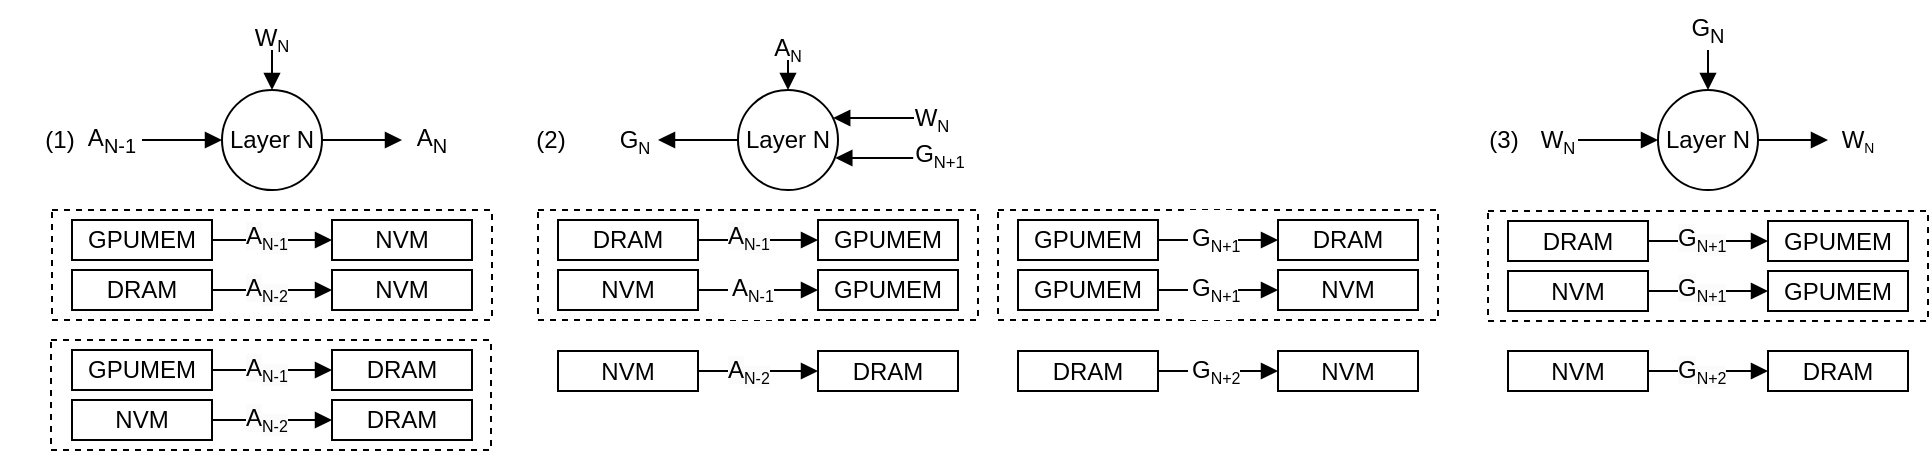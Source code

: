<mxfile version="24.5.3" type="github">
  <diagram name="第 1 页" id="nmoDfBXPTOCGzrVFmdX_">
    <mxGraphModel dx="589" dy="339" grid="1" gridSize="10" guides="1" tooltips="1" connect="1" arrows="1" fold="1" page="1" pageScale="1" pageWidth="827" pageHeight="1169" math="0" shadow="0">
      <root>
        <mxCell id="0" />
        <mxCell id="1" parent="0" />
        <mxCell id="wytk12blZSeQ4d2nj-3d-160" value="" style="rounded=0;whiteSpace=wrap;html=1;fillColor=none;dashed=1;" vertex="1" parent="1">
          <mxGeometry x="299" y="185" width="220" height="55" as="geometry" />
        </mxCell>
        <mxCell id="wytk12blZSeQ4d2nj-3d-171" value="" style="rounded=0;whiteSpace=wrap;html=1;fillColor=none;dashed=1;" vertex="1" parent="1">
          <mxGeometry x="529" y="185" width="220" height="55" as="geometry" />
        </mxCell>
        <mxCell id="wytk12blZSeQ4d2nj-3d-2" value="(1)" style="text;html=1;align=center;verticalAlign=middle;whiteSpace=wrap;rounded=0;" vertex="1" parent="1">
          <mxGeometry x="30" y="135" width="60" height="30" as="geometry" />
        </mxCell>
        <mxCell id="wytk12blZSeQ4d2nj-3d-4" style="edgeStyle=orthogonalEdgeStyle;rounded=0;orthogonalLoop=1;jettySize=auto;html=1;endArrow=none;endFill=0;startArrow=block;startFill=1;" edge="1" parent="1" source="wytk12blZSeQ4d2nj-3d-3">
          <mxGeometry relative="1" as="geometry">
            <mxPoint x="101" y="150" as="targetPoint" />
          </mxGeometry>
        </mxCell>
        <mxCell id="wytk12blZSeQ4d2nj-3d-6" style="edgeStyle=orthogonalEdgeStyle;rounded=0;orthogonalLoop=1;jettySize=auto;html=1;endArrow=block;endFill=1;" edge="1" parent="1" source="wytk12blZSeQ4d2nj-3d-3">
          <mxGeometry relative="1" as="geometry">
            <mxPoint x="231" y="150" as="targetPoint" />
          </mxGeometry>
        </mxCell>
        <mxCell id="wytk12blZSeQ4d2nj-3d-27" style="edgeStyle=orthogonalEdgeStyle;rounded=0;orthogonalLoop=1;jettySize=auto;html=1;endArrow=none;endFill=0;startArrow=block;startFill=1;" edge="1" parent="1" source="wytk12blZSeQ4d2nj-3d-3">
          <mxGeometry relative="1" as="geometry">
            <mxPoint x="166" y="110" as="targetPoint" />
          </mxGeometry>
        </mxCell>
        <mxCell id="wytk12blZSeQ4d2nj-3d-3" value="Layer N" style="ellipse;whiteSpace=wrap;html=1;aspect=fixed;" vertex="1" parent="1">
          <mxGeometry x="141" y="125" width="50" height="50" as="geometry" />
        </mxCell>
        <mxCell id="wytk12blZSeQ4d2nj-3d-5" value="W&lt;span style=&quot;font-size: 10px;&quot;&gt;&lt;sub&gt;N&lt;/sub&gt;&lt;/span&gt;" style="text;html=1;align=center;verticalAlign=middle;whiteSpace=wrap;rounded=0;" vertex="1" parent="1">
          <mxGeometry x="161" y="84" width="10" height="30" as="geometry" />
        </mxCell>
        <mxCell id="wytk12blZSeQ4d2nj-3d-7" value="A&lt;sub&gt;N&lt;/sub&gt;" style="text;html=1;align=center;verticalAlign=middle;whiteSpace=wrap;rounded=0;" vertex="1" parent="1">
          <mxGeometry x="231" y="135" width="30" height="30" as="geometry" />
        </mxCell>
        <mxCell id="wytk12blZSeQ4d2nj-3d-15" style="edgeStyle=orthogonalEdgeStyle;rounded=0;orthogonalLoop=1;jettySize=auto;html=1;entryX=0;entryY=0.5;entryDx=0;entryDy=0;endArrow=block;endFill=1;" edge="1" parent="1" source="wytk12blZSeQ4d2nj-3d-13" target="wytk12blZSeQ4d2nj-3d-14">
          <mxGeometry relative="1" as="geometry" />
        </mxCell>
        <mxCell id="wytk12blZSeQ4d2nj-3d-13" value="GPUMEM" style="rounded=0;whiteSpace=wrap;html=1;" vertex="1" parent="1">
          <mxGeometry x="66" y="190" width="70" height="20" as="geometry" />
        </mxCell>
        <mxCell id="wytk12blZSeQ4d2nj-3d-14" value="NVM" style="rounded=0;whiteSpace=wrap;html=1;" vertex="1" parent="1">
          <mxGeometry x="196" y="190" width="70" height="20" as="geometry" />
        </mxCell>
        <mxCell id="wytk12blZSeQ4d2nj-3d-16" value="&lt;span style=&quot;color: rgb(0, 0, 0); font-family: Helvetica; font-size: 12px; font-style: normal; font-variant-ligatures: normal; font-variant-caps: normal; font-weight: 400; letter-spacing: normal; orphans: 2; text-align: center; text-indent: 0px; text-transform: none; widows: 2; word-spacing: 0px; -webkit-text-stroke-width: 0px; white-space: normal; background-color: rgb(251, 251, 251); text-decoration-thickness: initial; text-decoration-style: initial; text-decoration-color: initial; display: inline !important; float: none;&quot;&gt;A&lt;/span&gt;&lt;sub style=&quot;forced-color-adjust: none; color: rgb(0, 0, 0); font-family: Helvetica; font-style: normal; font-variant-ligatures: normal; font-variant-caps: normal; font-weight: 400; letter-spacing: normal; orphans: 2; text-align: center; text-indent: 0px; text-transform: none; widows: 2; word-spacing: 0px; -webkit-text-stroke-width: 0px; white-space: normal; background-color: rgb(251, 251, 251); text-decoration-thickness: initial; text-decoration-style: initial; text-decoration-color: initial;&quot;&gt;&lt;font style=&quot;font-size: 8px;&quot;&gt;N-1&lt;/font&gt;&lt;/sub&gt;" style="text;whiteSpace=wrap;html=1;" vertex="1" parent="1">
          <mxGeometry x="151" y="184" width="30" height="30" as="geometry" />
        </mxCell>
        <mxCell id="wytk12blZSeQ4d2nj-3d-22" style="edgeStyle=orthogonalEdgeStyle;rounded=0;orthogonalLoop=1;jettySize=auto;html=1;entryX=0;entryY=0.5;entryDx=0;entryDy=0;endArrow=block;endFill=1;exitX=1;exitY=0.5;exitDx=0;exitDy=0;" edge="1" parent="1" source="wytk12blZSeQ4d2nj-3d-23" target="wytk12blZSeQ4d2nj-3d-24">
          <mxGeometry relative="1" as="geometry" />
        </mxCell>
        <mxCell id="wytk12blZSeQ4d2nj-3d-23" value="DRAM" style="rounded=0;whiteSpace=wrap;html=1;" vertex="1" parent="1">
          <mxGeometry x="309" y="190" width="70" height="20" as="geometry" />
        </mxCell>
        <mxCell id="wytk12blZSeQ4d2nj-3d-24" value="GPUMEM" style="rounded=0;whiteSpace=wrap;html=1;" vertex="1" parent="1">
          <mxGeometry x="439" y="190" width="70" height="20" as="geometry" />
        </mxCell>
        <mxCell id="wytk12blZSeQ4d2nj-3d-26" value="(2)" style="text;html=1;align=center;verticalAlign=middle;whiteSpace=wrap;rounded=0;" vertex="1" parent="1">
          <mxGeometry x="294" y="135" width="23" height="30" as="geometry" />
        </mxCell>
        <mxCell id="wytk12blZSeQ4d2nj-3d-28" value="A&lt;sub&gt;N-1&lt;/sub&gt;" style="text;html=1;align=center;verticalAlign=middle;whiteSpace=wrap;rounded=0;" vertex="1" parent="1">
          <mxGeometry x="66" y="135" width="40" height="30" as="geometry" />
        </mxCell>
        <mxCell id="wytk12blZSeQ4d2nj-3d-52" value="(3)" style="text;html=1;align=center;verticalAlign=middle;whiteSpace=wrap;rounded=0;" vertex="1" parent="1">
          <mxGeometry x="765" y="135" width="34" height="30" as="geometry" />
        </mxCell>
        <mxCell id="wytk12blZSeQ4d2nj-3d-60" style="edgeStyle=orthogonalEdgeStyle;rounded=0;orthogonalLoop=1;jettySize=auto;html=1;endArrow=none;endFill=0;startArrow=block;startFill=1;" edge="1" parent="1" source="wytk12blZSeQ4d2nj-3d-63">
          <mxGeometry relative="1" as="geometry">
            <mxPoint x="819" y="150" as="targetPoint" />
          </mxGeometry>
        </mxCell>
        <mxCell id="wytk12blZSeQ4d2nj-3d-62" style="edgeStyle=orthogonalEdgeStyle;rounded=0;orthogonalLoop=1;jettySize=auto;html=1;endArrow=none;endFill=0;startArrow=block;startFill=1;" edge="1" parent="1" source="wytk12blZSeQ4d2nj-3d-63">
          <mxGeometry relative="1" as="geometry">
            <mxPoint x="884" y="110" as="targetPoint" />
          </mxGeometry>
        </mxCell>
        <mxCell id="wytk12blZSeQ4d2nj-3d-67" style="edgeStyle=orthogonalEdgeStyle;rounded=0;orthogonalLoop=1;jettySize=auto;html=1;endArrow=block;endFill=1;" edge="1" parent="1" source="wytk12blZSeQ4d2nj-3d-63">
          <mxGeometry relative="1" as="geometry">
            <mxPoint x="944" y="150" as="targetPoint" />
          </mxGeometry>
        </mxCell>
        <mxCell id="wytk12blZSeQ4d2nj-3d-63" value="Layer N" style="ellipse;whiteSpace=wrap;html=1;aspect=fixed;" vertex="1" parent="1">
          <mxGeometry x="859" y="125" width="50" height="50" as="geometry" />
        </mxCell>
        <mxCell id="wytk12blZSeQ4d2nj-3d-66" value="G&lt;sub&gt;N&lt;/sub&gt;" style="text;html=1;align=center;verticalAlign=middle;whiteSpace=wrap;rounded=0;" vertex="1" parent="1">
          <mxGeometry x="854" y="80" width="60" height="30" as="geometry" />
        </mxCell>
        <mxCell id="wytk12blZSeQ4d2nj-3d-68" value="W&lt;span style=&quot;font-size: 8.333px;&quot;&gt;&lt;sub&gt;N&lt;/sub&gt;&lt;/span&gt;" style="text;html=1;align=center;verticalAlign=middle;whiteSpace=wrap;rounded=0;" vertex="1" parent="1">
          <mxGeometry x="954" y="135" width="10" height="30" as="geometry" />
        </mxCell>
        <mxCell id="wytk12blZSeQ4d2nj-3d-75" value="W&lt;span style=&quot;font-size: 10px;&quot;&gt;&lt;sub&gt;N&lt;/sub&gt;&lt;/span&gt;" style="text;html=1;align=center;verticalAlign=middle;whiteSpace=wrap;rounded=0;" vertex="1" parent="1">
          <mxGeometry x="804" y="135" width="10" height="30" as="geometry" />
        </mxCell>
        <mxCell id="wytk12blZSeQ4d2nj-3d-77" style="edgeStyle=orthogonalEdgeStyle;rounded=0;orthogonalLoop=1;jettySize=auto;html=1;entryX=0;entryY=0.5;entryDx=0;entryDy=0;endArrow=block;endFill=1;" edge="1" parent="1" source="wytk12blZSeQ4d2nj-3d-78" target="wytk12blZSeQ4d2nj-3d-79">
          <mxGeometry relative="1" as="geometry">
            <Array as="points">
              <mxPoint x="389" y="265.5" />
              <mxPoint x="389" y="265.5" />
            </Array>
          </mxGeometry>
        </mxCell>
        <mxCell id="wytk12blZSeQ4d2nj-3d-78" value="NVM" style="rounded=0;whiteSpace=wrap;html=1;" vertex="1" parent="1">
          <mxGeometry x="309" y="255.5" width="70" height="20" as="geometry" />
        </mxCell>
        <mxCell id="wytk12blZSeQ4d2nj-3d-79" value="DRAM" style="rounded=0;whiteSpace=wrap;html=1;" vertex="1" parent="1">
          <mxGeometry x="439" y="255.5" width="70" height="20" as="geometry" />
        </mxCell>
        <mxCell id="wytk12blZSeQ4d2nj-3d-108" style="edgeStyle=orthogonalEdgeStyle;rounded=0;orthogonalLoop=1;jettySize=auto;html=1;entryX=0;entryY=0.5;entryDx=0;entryDy=0;endArrow=block;endFill=1;exitX=1;exitY=0.5;exitDx=0;exitDy=0;" edge="1" parent="1" source="wytk12blZSeQ4d2nj-3d-109" target="wytk12blZSeQ4d2nj-3d-110">
          <mxGeometry relative="1" as="geometry" />
        </mxCell>
        <mxCell id="wytk12blZSeQ4d2nj-3d-109" value="DRAM" style="rounded=0;whiteSpace=wrap;html=1;" vertex="1" parent="1">
          <mxGeometry x="66" y="215" width="70" height="20" as="geometry" />
        </mxCell>
        <mxCell id="wytk12blZSeQ4d2nj-3d-110" value="NVM" style="rounded=0;whiteSpace=wrap;html=1;" vertex="1" parent="1">
          <mxGeometry x="196" y="215" width="70" height="20" as="geometry" />
        </mxCell>
        <mxCell id="wytk12blZSeQ4d2nj-3d-112" style="edgeStyle=orthogonalEdgeStyle;rounded=0;orthogonalLoop=1;jettySize=auto;html=1;entryX=0;entryY=0.5;entryDx=0;entryDy=0;endArrow=block;endFill=1;" edge="1" parent="1" source="wytk12blZSeQ4d2nj-3d-113" target="wytk12blZSeQ4d2nj-3d-114">
          <mxGeometry relative="1" as="geometry" />
        </mxCell>
        <mxCell id="wytk12blZSeQ4d2nj-3d-113" value="NVM" style="rounded=0;whiteSpace=wrap;html=1;" vertex="1" parent="1">
          <mxGeometry x="309" y="215" width="70" height="20" as="geometry" />
        </mxCell>
        <mxCell id="wytk12blZSeQ4d2nj-3d-114" value="GPUMEM" style="rounded=0;whiteSpace=wrap;html=1;" vertex="1" parent="1">
          <mxGeometry x="439" y="215" width="70" height="20" as="geometry" />
        </mxCell>
        <mxCell id="wytk12blZSeQ4d2nj-3d-115" value="&lt;div style=&quot;text-align: center;&quot;&gt;A&lt;sub&gt;&lt;font style=&quot;font-size: 8px;&quot;&gt;N-1&lt;/font&gt;&lt;/sub&gt;&lt;br&gt;&lt;/div&gt;" style="text;whiteSpace=wrap;html=1;fillColor=default;" vertex="1" parent="1">
          <mxGeometry x="394" y="210" width="23" height="30" as="geometry" />
        </mxCell>
        <mxCell id="wytk12blZSeQ4d2nj-3d-120" value="&lt;span style=&quot;color: rgb(0, 0, 0); font-family: Helvetica; font-size: 12px; font-style: normal; font-variant-ligatures: normal; font-variant-caps: normal; font-weight: 400; letter-spacing: normal; orphans: 2; text-align: center; text-indent: 0px; text-transform: none; widows: 2; word-spacing: 0px; -webkit-text-stroke-width: 0px; white-space: normal; background-color: rgb(251, 251, 251); text-decoration-thickness: initial; text-decoration-style: initial; text-decoration-color: initial; display: inline !important; float: none;&quot;&gt;A&lt;/span&gt;&lt;sub style=&quot;forced-color-adjust: none; color: rgb(0, 0, 0); font-family: Helvetica; font-style: normal; font-variant-ligatures: normal; font-variant-caps: normal; font-weight: 400; letter-spacing: normal; orphans: 2; text-align: center; text-indent: 0px; text-transform: none; widows: 2; word-spacing: 0px; -webkit-text-stroke-width: 0px; white-space: normal; background-color: rgb(251, 251, 251); text-decoration-thickness: initial; text-decoration-style: initial; text-decoration-color: initial;&quot;&gt;&lt;font style=&quot;font-size: 8px;&quot;&gt;N-2&lt;/font&gt;&lt;/sub&gt;" style="text;whiteSpace=wrap;html=1;" vertex="1" parent="1">
          <mxGeometry x="392" y="250.5" width="30" height="30" as="geometry" />
        </mxCell>
        <mxCell id="wytk12blZSeQ4d2nj-3d-129" style="edgeStyle=orthogonalEdgeStyle;rounded=0;orthogonalLoop=1;jettySize=auto;html=1;entryX=0;entryY=0.5;entryDx=0;entryDy=0;endArrow=block;endFill=1;exitX=1;exitY=0.5;exitDx=0;exitDy=0;" edge="1" parent="1" source="wytk12blZSeQ4d2nj-3d-130" target="wytk12blZSeQ4d2nj-3d-131">
          <mxGeometry relative="1" as="geometry" />
        </mxCell>
        <mxCell id="wytk12blZSeQ4d2nj-3d-130" value="NVM" style="rounded=0;whiteSpace=wrap;html=1;" vertex="1" parent="1">
          <mxGeometry x="66" y="280" width="70" height="20" as="geometry" />
        </mxCell>
        <mxCell id="wytk12blZSeQ4d2nj-3d-131" value="DRAM" style="rounded=0;whiteSpace=wrap;html=1;" vertex="1" parent="1">
          <mxGeometry x="196" y="280" width="70" height="20" as="geometry" />
        </mxCell>
        <mxCell id="wytk12blZSeQ4d2nj-3d-132" value="&lt;span style=&quot;color: rgb(0, 0, 0); font-family: Helvetica; font-size: 12px; font-style: normal; font-variant-ligatures: normal; font-variant-caps: normal; font-weight: 400; letter-spacing: normal; orphans: 2; text-align: center; text-indent: 0px; text-transform: none; widows: 2; word-spacing: 0px; -webkit-text-stroke-width: 0px; white-space: normal; background-color: rgb(251, 251, 251); text-decoration-thickness: initial; text-decoration-style: initial; text-decoration-color: initial; display: inline !important; float: none;&quot;&gt;A&lt;/span&gt;&lt;sub style=&quot;forced-color-adjust: none; color: rgb(0, 0, 0); font-family: Helvetica; font-style: normal; font-variant-ligatures: normal; font-variant-caps: normal; font-weight: 400; letter-spacing: normal; orphans: 2; text-align: center; text-indent: 0px; text-transform: none; widows: 2; word-spacing: 0px; -webkit-text-stroke-width: 0px; white-space: normal; background-color: rgb(251, 251, 251); text-decoration-thickness: initial; text-decoration-style: initial; text-decoration-color: initial;&quot;&gt;&lt;font style=&quot;font-size: 8px;&quot;&gt;N-2&lt;/font&gt;&lt;/sub&gt;" style="text;whiteSpace=wrap;html=1;" vertex="1" parent="1">
          <mxGeometry x="151" y="275" width="30" height="30" as="geometry" />
        </mxCell>
        <mxCell id="wytk12blZSeQ4d2nj-3d-134" value="" style="rounded=0;whiteSpace=wrap;html=1;fillColor=none;dashed=1;" vertex="1" parent="1">
          <mxGeometry x="55.5" y="250" width="220" height="55" as="geometry" />
        </mxCell>
        <mxCell id="wytk12blZSeQ4d2nj-3d-111" value="&lt;span style=&quot;color: rgb(0, 0, 0); font-family: Helvetica; font-size: 12px; font-style: normal; font-variant-ligatures: normal; font-variant-caps: normal; font-weight: 400; letter-spacing: normal; orphans: 2; text-align: center; text-indent: 0px; text-transform: none; widows: 2; word-spacing: 0px; -webkit-text-stroke-width: 0px; white-space: normal; background-color: rgb(251, 251, 251); text-decoration-thickness: initial; text-decoration-style: initial; text-decoration-color: initial; display: inline !important; float: none;&quot;&gt;A&lt;/span&gt;&lt;sub style=&quot;forced-color-adjust: none; color: rgb(0, 0, 0); font-family: Helvetica; font-style: normal; font-variant-ligatures: normal; font-variant-caps: normal; font-weight: 400; letter-spacing: normal; orphans: 2; text-align: center; text-indent: 0px; text-transform: none; widows: 2; word-spacing: 0px; -webkit-text-stroke-width: 0px; white-space: normal; background-color: rgb(251, 251, 251); text-decoration-thickness: initial; text-decoration-style: initial; text-decoration-color: initial;&quot;&gt;&lt;font style=&quot;font-size: 8px;&quot;&gt;N-2&lt;/font&gt;&lt;/sub&gt;" style="text;whiteSpace=wrap;html=1;" vertex="1" parent="1">
          <mxGeometry x="151" y="210" width="30" height="30" as="geometry" />
        </mxCell>
        <mxCell id="wytk12blZSeQ4d2nj-3d-136" style="edgeStyle=orthogonalEdgeStyle;rounded=0;orthogonalLoop=1;jettySize=auto;html=1;entryX=0;entryY=0.5;entryDx=0;entryDy=0;endArrow=block;endFill=1;" edge="1" parent="1" source="wytk12blZSeQ4d2nj-3d-137" target="wytk12blZSeQ4d2nj-3d-138">
          <mxGeometry relative="1" as="geometry" />
        </mxCell>
        <mxCell id="wytk12blZSeQ4d2nj-3d-137" value="GPUMEM" style="rounded=0;whiteSpace=wrap;html=1;" vertex="1" parent="1">
          <mxGeometry x="66" y="255" width="70" height="20" as="geometry" />
        </mxCell>
        <mxCell id="wytk12blZSeQ4d2nj-3d-138" value="DRAM" style="rounded=0;whiteSpace=wrap;html=1;" vertex="1" parent="1">
          <mxGeometry x="196" y="255" width="70" height="20" as="geometry" />
        </mxCell>
        <mxCell id="wytk12blZSeQ4d2nj-3d-139" value="&lt;span style=&quot;color: rgb(0, 0, 0); font-family: Helvetica; font-size: 12px; font-style: normal; font-variant-ligatures: normal; font-variant-caps: normal; font-weight: 400; letter-spacing: normal; orphans: 2; text-align: center; text-indent: 0px; text-transform: none; widows: 2; word-spacing: 0px; -webkit-text-stroke-width: 0px; white-space: normal; background-color: rgb(251, 251, 251); text-decoration-thickness: initial; text-decoration-style: initial; text-decoration-color: initial; display: inline !important; float: none;&quot;&gt;A&lt;/span&gt;&lt;sub style=&quot;forced-color-adjust: none; color: rgb(0, 0, 0); font-family: Helvetica; font-style: normal; font-variant-ligatures: normal; font-variant-caps: normal; font-weight: 400; letter-spacing: normal; orphans: 2; text-align: center; text-indent: 0px; text-transform: none; widows: 2; word-spacing: 0px; -webkit-text-stroke-width: 0px; white-space: normal; background-color: rgb(251, 251, 251); text-decoration-thickness: initial; text-decoration-style: initial; text-decoration-color: initial;&quot;&gt;&lt;font style=&quot;font-size: 8px;&quot;&gt;N-1&lt;/font&gt;&lt;/sub&gt;" style="text;whiteSpace=wrap;html=1;" vertex="1" parent="1">
          <mxGeometry x="151" y="250" width="30" height="30" as="geometry" />
        </mxCell>
        <mxCell id="wytk12blZSeQ4d2nj-3d-140" value="" style="rounded=0;whiteSpace=wrap;html=1;fillColor=none;dashed=1;" vertex="1" parent="1">
          <mxGeometry x="56" y="185" width="220" height="55" as="geometry" />
        </mxCell>
        <mxCell id="wytk12blZSeQ4d2nj-3d-141" value="" style="group" vertex="1" connectable="0" parent="1">
          <mxGeometry x="303" y="90" width="210" height="94" as="geometry" />
        </mxCell>
        <mxCell id="wytk12blZSeQ4d2nj-3d-17" style="edgeStyle=orthogonalEdgeStyle;rounded=0;orthogonalLoop=1;jettySize=auto;html=1;endArrow=block;endFill=1;startArrow=none;startFill=0;" edge="1" parent="wytk12blZSeQ4d2nj-3d-141" source="wytk12blZSeQ4d2nj-3d-19">
          <mxGeometry relative="1" as="geometry">
            <mxPoint x="56" y="60" as="targetPoint" />
          </mxGeometry>
        </mxCell>
        <mxCell id="wytk12blZSeQ4d2nj-3d-71" style="edgeStyle=orthogonalEdgeStyle;rounded=0;orthogonalLoop=1;jettySize=auto;html=1;exitX=0.973;exitY=0.68;exitDx=0;exitDy=0;endArrow=none;endFill=0;startArrow=block;startFill=1;exitPerimeter=0;entryX=0.053;entryY=0.593;entryDx=0;entryDy=0;entryPerimeter=0;" edge="1" parent="wytk12blZSeQ4d2nj-3d-141" source="wytk12blZSeQ4d2nj-3d-19" target="wytk12blZSeQ4d2nj-3d-21">
          <mxGeometry relative="1" as="geometry">
            <mxPoint x="181" y="77.857" as="targetPoint" />
          </mxGeometry>
        </mxCell>
        <mxCell id="wytk12blZSeQ4d2nj-3d-72" style="edgeStyle=orthogonalEdgeStyle;rounded=0;orthogonalLoop=1;jettySize=auto;html=1;exitX=0.952;exitY=0.28;exitDx=0;exitDy=0;endArrow=none;endFill=0;startArrow=block;startFill=1;exitPerimeter=0;entryX=0;entryY=0.5;entryDx=0;entryDy=0;" edge="1" parent="wytk12blZSeQ4d2nj-3d-141" source="wytk12blZSeQ4d2nj-3d-19" target="wytk12blZSeQ4d2nj-3d-74">
          <mxGeometry relative="1" as="geometry">
            <mxPoint x="181" y="42.143" as="targetPoint" />
          </mxGeometry>
        </mxCell>
        <mxCell id="wytk12blZSeQ4d2nj-3d-19" value="Layer N" style="ellipse;whiteSpace=wrap;html=1;aspect=fixed;" vertex="1" parent="wytk12blZSeQ4d2nj-3d-141">
          <mxGeometry x="96" y="35" width="50" height="50" as="geometry" />
        </mxCell>
        <mxCell id="wytk12blZSeQ4d2nj-3d-20" value="G&lt;span style=&quot;font-size: 10px;&quot;&gt;&lt;sub&gt;N&lt;/sub&gt;&lt;/span&gt;" style="text;html=1;align=center;verticalAlign=middle;whiteSpace=wrap;rounded=0;" vertex="1" parent="wytk12blZSeQ4d2nj-3d-141">
          <mxGeometry x="32" y="45" width="25" height="30" as="geometry" />
        </mxCell>
        <mxCell id="wytk12blZSeQ4d2nj-3d-21" value="&lt;font style=&quot;font-size: 12px;&quot;&gt;G&lt;/font&gt;&lt;font style=&quot;font-size: 10px;&quot;&gt;&lt;sub&gt;N+1&lt;/sub&gt;&lt;/font&gt;" style="text;html=1;align=center;verticalAlign=middle;whiteSpace=wrap;rounded=0;" vertex="1" parent="wytk12blZSeQ4d2nj-3d-141">
          <mxGeometry x="182" y="52" width="30" height="30" as="geometry" />
        </mxCell>
        <mxCell id="wytk12blZSeQ4d2nj-3d-29" style="edgeStyle=orthogonalEdgeStyle;rounded=0;orthogonalLoop=1;jettySize=auto;html=1;endArrow=none;endFill=0;startArrow=block;startFill=1;" edge="1" parent="wytk12blZSeQ4d2nj-3d-141">
          <mxGeometry relative="1" as="geometry">
            <mxPoint x="121" y="20" as="targetPoint" />
            <mxPoint x="121" y="35" as="sourcePoint" />
          </mxGeometry>
        </mxCell>
        <mxCell id="wytk12blZSeQ4d2nj-3d-30" value="A&lt;sub&gt;&lt;font style=&quot;font-size: 8px;&quot;&gt;N&lt;/font&gt;&lt;/sub&gt;" style="text;html=1;align=center;verticalAlign=middle;whiteSpace=wrap;rounded=0;" vertex="1" parent="wytk12blZSeQ4d2nj-3d-141">
          <mxGeometry x="91" width="60" height="30" as="geometry" />
        </mxCell>
        <mxCell id="wytk12blZSeQ4d2nj-3d-74" value="W&lt;span style=&quot;font-size: 10px;&quot;&gt;&lt;sub&gt;N&lt;/sub&gt;&lt;/span&gt;" style="text;html=1;align=center;verticalAlign=middle;whiteSpace=wrap;rounded=0;" vertex="1" parent="wytk12blZSeQ4d2nj-3d-141">
          <mxGeometry x="184" y="40" width="18" height="18" as="geometry" />
        </mxCell>
        <mxCell id="wytk12blZSeQ4d2nj-3d-144" value="&lt;span style=&quot;color: rgb(0, 0, 0); font-family: Helvetica; font-size: 12px; font-style: normal; font-variant-ligatures: normal; font-variant-caps: normal; font-weight: 400; letter-spacing: normal; orphans: 2; text-align: center; text-indent: 0px; text-transform: none; widows: 2; word-spacing: 0px; -webkit-text-stroke-width: 0px; white-space: normal; background-color: rgb(251, 251, 251); text-decoration-thickness: initial; text-decoration-style: initial; text-decoration-color: initial; display: inline !important; float: none;&quot;&gt;A&lt;/span&gt;&lt;sub style=&quot;forced-color-adjust: none; color: rgb(0, 0, 0); font-family: Helvetica; font-style: normal; font-variant-ligatures: normal; font-variant-caps: normal; font-weight: 400; letter-spacing: normal; orphans: 2; text-align: center; text-indent: 0px; text-transform: none; widows: 2; word-spacing: 0px; -webkit-text-stroke-width: 0px; white-space: normal; background-color: rgb(251, 251, 251); text-decoration-thickness: initial; text-decoration-style: initial; text-decoration-color: initial;&quot;&gt;&lt;font style=&quot;font-size: 8px;&quot;&gt;N-1&lt;/font&gt;&lt;/sub&gt;" style="text;whiteSpace=wrap;html=1;" vertex="1" parent="1">
          <mxGeometry x="392" y="184" width="30" height="30" as="geometry" />
        </mxCell>
        <mxCell id="wytk12blZSeQ4d2nj-3d-164" style="edgeStyle=orthogonalEdgeStyle;rounded=0;orthogonalLoop=1;jettySize=auto;html=1;entryX=0;entryY=0.5;entryDx=0;entryDy=0;endArrow=block;endFill=1;" edge="1" parent="1" source="wytk12blZSeQ4d2nj-3d-165" target="wytk12blZSeQ4d2nj-3d-166">
          <mxGeometry relative="1" as="geometry" />
        </mxCell>
        <mxCell id="wytk12blZSeQ4d2nj-3d-165" value="GPUMEM" style="rounded=0;whiteSpace=wrap;html=1;" vertex="1" parent="1">
          <mxGeometry x="539" y="190" width="70" height="20" as="geometry" />
        </mxCell>
        <mxCell id="wytk12blZSeQ4d2nj-3d-166" value="DRAM" style="rounded=0;whiteSpace=wrap;html=1;" vertex="1" parent="1">
          <mxGeometry x="669" y="190" width="70" height="20" as="geometry" />
        </mxCell>
        <mxCell id="wytk12blZSeQ4d2nj-3d-167" value="&lt;div style=&quot;text-align: center;&quot;&gt;G&lt;sub&gt;&lt;font style=&quot;font-size: 8px;&quot;&gt;N+1&lt;/font&gt;&lt;/sub&gt;&lt;br&gt;&lt;/div&gt;" style="text;whiteSpace=wrap;html=1;fillColor=default;" vertex="1" parent="1">
          <mxGeometry x="624" y="185" width="25" height="30" as="geometry" />
        </mxCell>
        <mxCell id="wytk12blZSeQ4d2nj-3d-177" style="edgeStyle=orthogonalEdgeStyle;rounded=0;orthogonalLoop=1;jettySize=auto;html=1;entryX=0;entryY=0.5;entryDx=0;entryDy=0;endArrow=block;endFill=1;exitX=1;exitY=0.5;exitDx=0;exitDy=0;" edge="1" parent="1" source="wytk12blZSeQ4d2nj-3d-182" target="wytk12blZSeQ4d2nj-3d-183">
          <mxGeometry relative="1" as="geometry" />
        </mxCell>
        <mxCell id="wytk12blZSeQ4d2nj-3d-178" style="edgeStyle=orthogonalEdgeStyle;rounded=0;orthogonalLoop=1;jettySize=auto;html=1;entryX=0;entryY=0.5;entryDx=0;entryDy=0;endArrow=block;endFill=1;" edge="1" parent="1" source="wytk12blZSeQ4d2nj-3d-179" target="wytk12blZSeQ4d2nj-3d-180">
          <mxGeometry relative="1" as="geometry" />
        </mxCell>
        <mxCell id="wytk12blZSeQ4d2nj-3d-179" value="GPUMEM" style="rounded=0;whiteSpace=wrap;html=1;" vertex="1" parent="1">
          <mxGeometry x="539" y="215" width="70" height="20" as="geometry" />
        </mxCell>
        <mxCell id="wytk12blZSeQ4d2nj-3d-180" value="NVM" style="rounded=0;whiteSpace=wrap;html=1;" vertex="1" parent="1">
          <mxGeometry x="669" y="215" width="70" height="20" as="geometry" />
        </mxCell>
        <mxCell id="wytk12blZSeQ4d2nj-3d-181" value="&lt;div style=&quot;text-align: center;&quot;&gt;G&lt;sub&gt;&lt;font style=&quot;font-size: 8px;&quot;&gt;N+1&lt;/font&gt;&lt;/sub&gt;&lt;br&gt;&lt;/div&gt;" style="text;whiteSpace=wrap;html=1;fillColor=default;" vertex="1" parent="1">
          <mxGeometry x="624" y="210" width="25" height="30" as="geometry" />
        </mxCell>
        <mxCell id="wytk12blZSeQ4d2nj-3d-182" value="DRAM" style="rounded=0;whiteSpace=wrap;html=1;" vertex="1" parent="1">
          <mxGeometry x="539" y="255.5" width="70" height="20" as="geometry" />
        </mxCell>
        <mxCell id="wytk12blZSeQ4d2nj-3d-183" value="NVM" style="rounded=0;whiteSpace=wrap;html=1;" vertex="1" parent="1">
          <mxGeometry x="669" y="255.5" width="70" height="20" as="geometry" />
        </mxCell>
        <mxCell id="wytk12blZSeQ4d2nj-3d-184" value="&lt;div style=&quot;text-align: center;&quot;&gt;&lt;span style=&quot;background-color: initial;&quot;&gt;G&lt;sub&gt;&lt;font style=&quot;font-size: 8px;&quot;&gt;N+2&lt;/font&gt;&lt;/sub&gt;&lt;/span&gt;&lt;/div&gt;" style="text;whiteSpace=wrap;html=1;fillColor=default;" vertex="1" parent="1">
          <mxGeometry x="624" y="250.5" width="26" height="30" as="geometry" />
        </mxCell>
        <mxCell id="wytk12blZSeQ4d2nj-3d-239" style="edgeStyle=orthogonalEdgeStyle;rounded=0;orthogonalLoop=1;jettySize=auto;html=1;entryX=0;entryY=0.5;entryDx=0;entryDy=0;endArrow=block;endFill=1;" edge="1" parent="1" source="wytk12blZSeQ4d2nj-3d-240" target="wytk12blZSeQ4d2nj-3d-241">
          <mxGeometry relative="1" as="geometry">
            <Array as="points">
              <mxPoint x="864" y="265.5" />
              <mxPoint x="864" y="265.5" />
            </Array>
          </mxGeometry>
        </mxCell>
        <mxCell id="wytk12blZSeQ4d2nj-3d-240" value="NVM" style="rounded=0;whiteSpace=wrap;html=1;" vertex="1" parent="1">
          <mxGeometry x="784" y="255.5" width="70" height="20" as="geometry" />
        </mxCell>
        <mxCell id="wytk12blZSeQ4d2nj-3d-241" value="DRAM" style="rounded=0;whiteSpace=wrap;html=1;" vertex="1" parent="1">
          <mxGeometry x="914" y="255.5" width="70" height="20" as="geometry" />
        </mxCell>
        <mxCell id="wytk12blZSeQ4d2nj-3d-242" value="&lt;span style=&quot;color: rgb(0, 0, 0); font-family: Helvetica; font-size: 12px; font-style: normal; font-variant-ligatures: normal; font-variant-caps: normal; font-weight: 400; letter-spacing: normal; orphans: 2; text-align: center; text-indent: 0px; text-transform: none; widows: 2; word-spacing: 0px; -webkit-text-stroke-width: 0px; white-space: normal; background-color: rgb(251, 251, 251); text-decoration-thickness: initial; text-decoration-style: initial; text-decoration-color: initial; display: inline !important; float: none;&quot;&gt;G&lt;/span&gt;&lt;sub style=&quot;forced-color-adjust: none; color: rgb(0, 0, 0); font-family: Helvetica; font-style: normal; font-variant-ligatures: normal; font-variant-caps: normal; font-weight: 400; letter-spacing: normal; orphans: 2; text-align: center; text-indent: 0px; text-transform: none; widows: 2; word-spacing: 0px; -webkit-text-stroke-width: 0px; white-space: normal; background-color: rgb(251, 251, 251); text-decoration-thickness: initial; text-decoration-style: initial; text-decoration-color: initial;&quot;&gt;&lt;font style=&quot;font-size: 8px;&quot;&gt;N+2&lt;/font&gt;&lt;/sub&gt;" style="text;whiteSpace=wrap;html=1;" vertex="1" parent="1">
          <mxGeometry x="867" y="250.5" width="30" height="30" as="geometry" />
        </mxCell>
        <mxCell id="wytk12blZSeQ4d2nj-3d-243" value="" style="rounded=0;whiteSpace=wrap;html=1;fillColor=none;dashed=1;" vertex="1" parent="1">
          <mxGeometry x="774" y="185.5" width="220" height="55" as="geometry" />
        </mxCell>
        <mxCell id="wytk12blZSeQ4d2nj-3d-244" style="edgeStyle=orthogonalEdgeStyle;rounded=0;orthogonalLoop=1;jettySize=auto;html=1;entryX=0;entryY=0.5;entryDx=0;entryDy=0;endArrow=block;endFill=1;exitX=1;exitY=0.5;exitDx=0;exitDy=0;" edge="1" parent="1" source="wytk12blZSeQ4d2nj-3d-245" target="wytk12blZSeQ4d2nj-3d-246">
          <mxGeometry relative="1" as="geometry" />
        </mxCell>
        <mxCell id="wytk12blZSeQ4d2nj-3d-245" value="DRAM" style="rounded=0;whiteSpace=wrap;html=1;" vertex="1" parent="1">
          <mxGeometry x="784" y="190.5" width="70" height="20" as="geometry" />
        </mxCell>
        <mxCell id="wytk12blZSeQ4d2nj-3d-246" value="GPUMEM" style="rounded=0;whiteSpace=wrap;html=1;" vertex="1" parent="1">
          <mxGeometry x="914" y="190.5" width="70" height="20" as="geometry" />
        </mxCell>
        <mxCell id="wytk12blZSeQ4d2nj-3d-247" style="edgeStyle=orthogonalEdgeStyle;rounded=0;orthogonalLoop=1;jettySize=auto;html=1;entryX=0;entryY=0.5;entryDx=0;entryDy=0;endArrow=block;endFill=1;" edge="1" parent="1" source="wytk12blZSeQ4d2nj-3d-248" target="wytk12blZSeQ4d2nj-3d-249">
          <mxGeometry relative="1" as="geometry" />
        </mxCell>
        <mxCell id="wytk12blZSeQ4d2nj-3d-248" value="NVM" style="rounded=0;whiteSpace=wrap;html=1;" vertex="1" parent="1">
          <mxGeometry x="784" y="215.5" width="70" height="20" as="geometry" />
        </mxCell>
        <mxCell id="wytk12blZSeQ4d2nj-3d-249" value="GPUMEM" style="rounded=0;whiteSpace=wrap;html=1;" vertex="1" parent="1">
          <mxGeometry x="914" y="215.5" width="70" height="20" as="geometry" />
        </mxCell>
        <mxCell id="wytk12blZSeQ4d2nj-3d-251" value="&lt;span style=&quot;color: rgb(0, 0, 0); font-family: Helvetica; font-size: 12px; font-style: normal; font-variant-ligatures: normal; font-variant-caps: normal; font-weight: 400; letter-spacing: normal; orphans: 2; text-align: center; text-indent: 0px; text-transform: none; widows: 2; word-spacing: 0px; -webkit-text-stroke-width: 0px; white-space: normal; background-color: rgb(251, 251, 251); text-decoration-thickness: initial; text-decoration-style: initial; text-decoration-color: initial; display: inline !important; float: none;&quot;&gt;G&lt;/span&gt;&lt;sub style=&quot;forced-color-adjust: none; color: rgb(0, 0, 0); font-family: Helvetica; font-style: normal; font-variant-ligatures: normal; font-variant-caps: normal; font-weight: 400; letter-spacing: normal; orphans: 2; text-align: center; text-indent: 0px; text-transform: none; widows: 2; word-spacing: 0px; -webkit-text-stroke-width: 0px; white-space: normal; background-color: rgb(251, 251, 251); text-decoration-thickness: initial; text-decoration-style: initial; text-decoration-color: initial;&quot;&gt;&lt;font style=&quot;font-size: 8px;&quot;&gt;N+1&lt;/font&gt;&lt;/sub&gt;" style="text;whiteSpace=wrap;html=1;" vertex="1" parent="1">
          <mxGeometry x="867" y="184.5" width="30" height="30" as="geometry" />
        </mxCell>
        <mxCell id="wytk12blZSeQ4d2nj-3d-252" value="&lt;span style=&quot;color: rgb(0, 0, 0); font-family: Helvetica; font-size: 12px; font-style: normal; font-variant-ligatures: normal; font-variant-caps: normal; font-weight: 400; letter-spacing: normal; orphans: 2; text-align: center; text-indent: 0px; text-transform: none; widows: 2; word-spacing: 0px; -webkit-text-stroke-width: 0px; white-space: normal; background-color: rgb(251, 251, 251); text-decoration-thickness: initial; text-decoration-style: initial; text-decoration-color: initial; display: inline !important; float: none;&quot;&gt;G&lt;/span&gt;&lt;sub style=&quot;forced-color-adjust: none; color: rgb(0, 0, 0); font-family: Helvetica; font-style: normal; font-variant-ligatures: normal; font-variant-caps: normal; font-weight: 400; letter-spacing: normal; orphans: 2; text-align: center; text-indent: 0px; text-transform: none; widows: 2; word-spacing: 0px; -webkit-text-stroke-width: 0px; white-space: normal; background-color: rgb(251, 251, 251); text-decoration-thickness: initial; text-decoration-style: initial; text-decoration-color: initial;&quot;&gt;&lt;font style=&quot;font-size: 8px;&quot;&gt;N+1&lt;/font&gt;&lt;/sub&gt;" style="text;whiteSpace=wrap;html=1;" vertex="1" parent="1">
          <mxGeometry x="867" y="210" width="30" height="30" as="geometry" />
        </mxCell>
      </root>
    </mxGraphModel>
  </diagram>
</mxfile>
